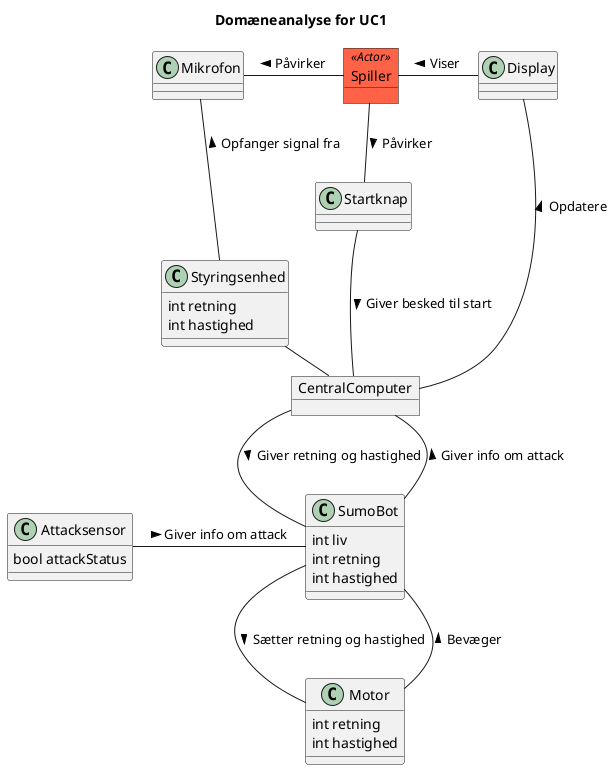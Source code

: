 @startuml
title Domæneanalyse for UC1


class Mikrofon
class Startknap

class Attacksensor{ 
bool attackStatus
}

object Spiller <<Actor>> #Tomato

class SumoBot {
int liv
int retning
int hastighed
}

class Motor
{
int retning
int hastighed
}

object CentralComputer

class Styringsenhed{
int retning
int hastighed
}

Mikrofon - Spiller : Påvirker <
Spiller -- Startknap : Påvirker >
Spiller - Display : Viser <


Mikrofon  --  Styringsenhed : Opfanger signal fra <
Display  ---  CentralComputer : Opdatere <
Startknap -- CentralComputer : Giver besked til start >

Styringsenhed - CentralComputer : Giver retning og hastighed >

Attacksensor  -  SumoBot : Giver info om attack >
CentralComputer -- SumoBot : Giver retning og hastighed >
CentralComputer -- SumoBot : Giver info om attack <
SumoBot -- Motor : Sætter retning og hastighed >
SumoBot -- Motor : Bevæger <


@enduml